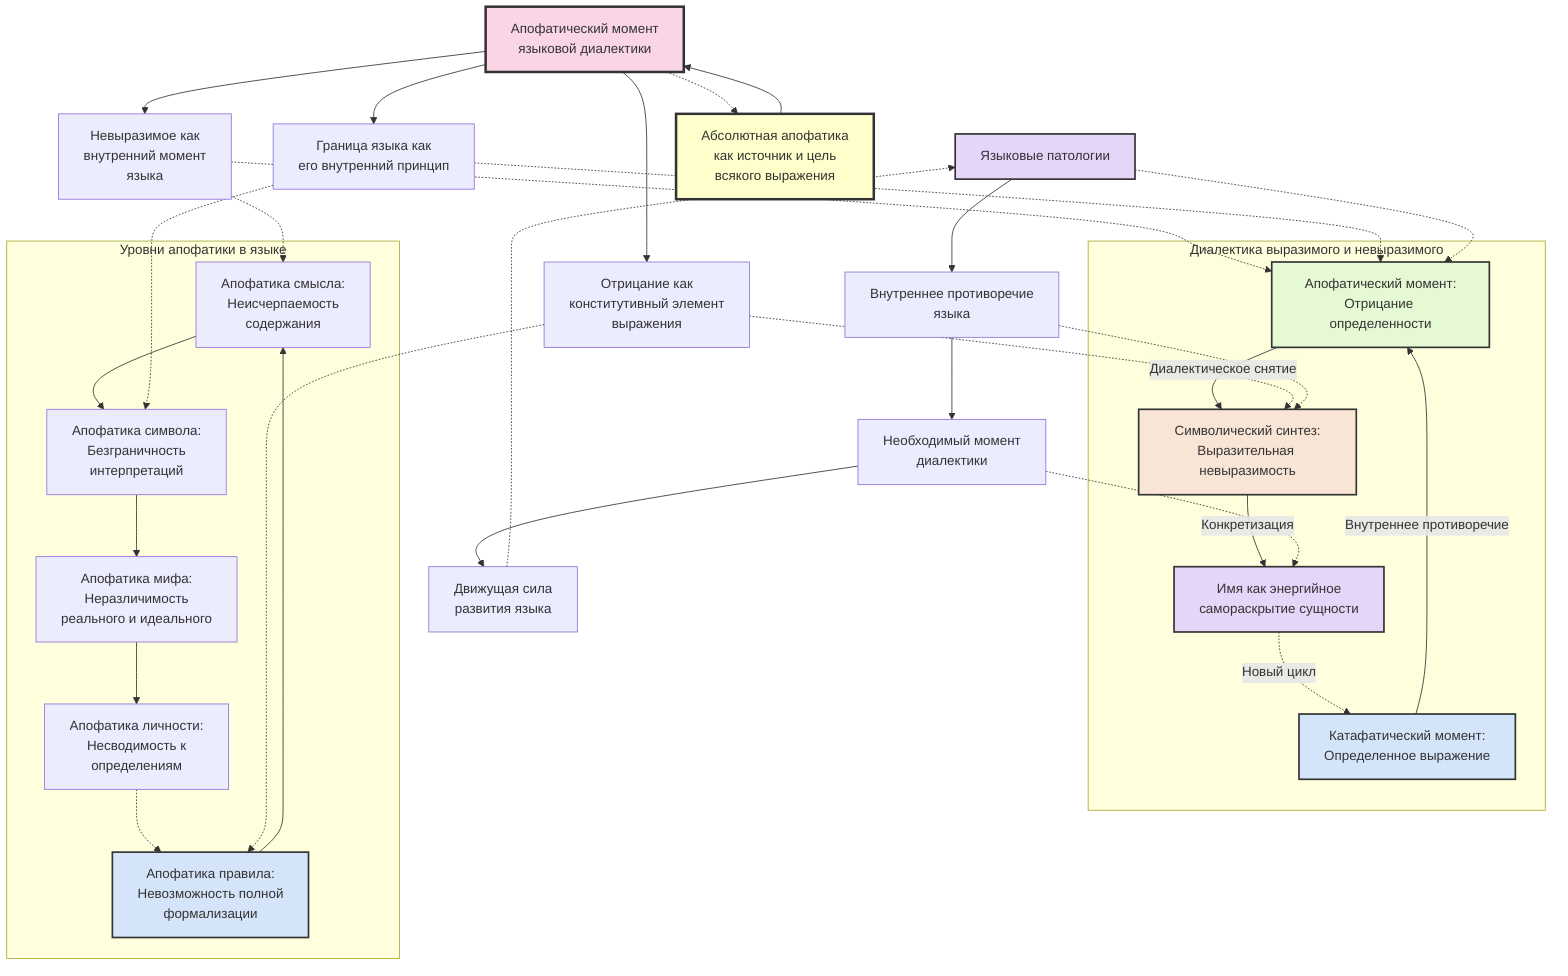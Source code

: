 flowchart TD
    A[Апофатический момент\nязыковой диалектики] --> B[Невыразимое как\nвнутренний момент\nязыка]
    A --> C[Отрицание как\nконститутивный элемент\nвыражения]
    A --> D[Граница языка как\nего внутренний принцип]
    
    subgraph "Диалектика выразимого и невыразимого"
        E[Катафатический момент:\nОпределенное выражение] -->|Внутреннее противоречие| F[Апофатический момент:\nОтрицание определенности]
        F -->|Диалектическое снятие| G[Символический синтез:\nВыразительная невыразимость]
        G -->|Конкретизация| H[Имя как энергийное\nсамораскрытие сущности]
        H -.->|Новый цикл| E
    end
    
    subgraph "Уровни апофатики в языке"
        I[Апофатика правила:\nНевозможность полной\nформализации] --> J[Апофатика смысла:\nНеисчерпаемость\nсодержания]
        J --> K[Апофатика символа:\nБезграничность\nинтерпретаций]
        K --> L[Апофатика мифа:\nНеразличимость\nреального и идеального]
        L --> M[Апофатика личности:\nНесводимость к\nопределениям]
        M -.-> I
    end
    
    B -.-> F
    B -.-> J
    C -.-> G
    C -.-> I
    D -.-> F
    D -.-> K
    
    N[Языковые патологии] --> O[Внутреннее противоречие\nязыка]
    O --> P[Необходимый момент\nдиалектики]
    P --> Q[Движущая сила\nразвития языка]
    Q -.-> N
    
    N -.-> F
    O -.-> G
    P -.-> H
    
    R[Абсолютная апофатика\nкак источник и цель\nвсякого выражения] --> A
    A -.-> R
    
    style A fill:#f9d5e5,stroke:#333,stroke-width:3px
    style E fill:#d5e5f9,stroke:#333,stroke-width:2px
    style F fill:#e5f9d5,stroke:#333,stroke-width:2px
    style G fill:#f9e5d5,stroke:#333,stroke-width:2px
    style H fill:#e5d5f9,stroke:#333,stroke-width:2px
    style R fill:#ffffcc,stroke:#333,stroke-width:3px
    style I fill:#d5e5f9,stroke:#333,stroke-width:2px
    style N fill:#e5d5f9,stroke:#333,stroke-width:2px
